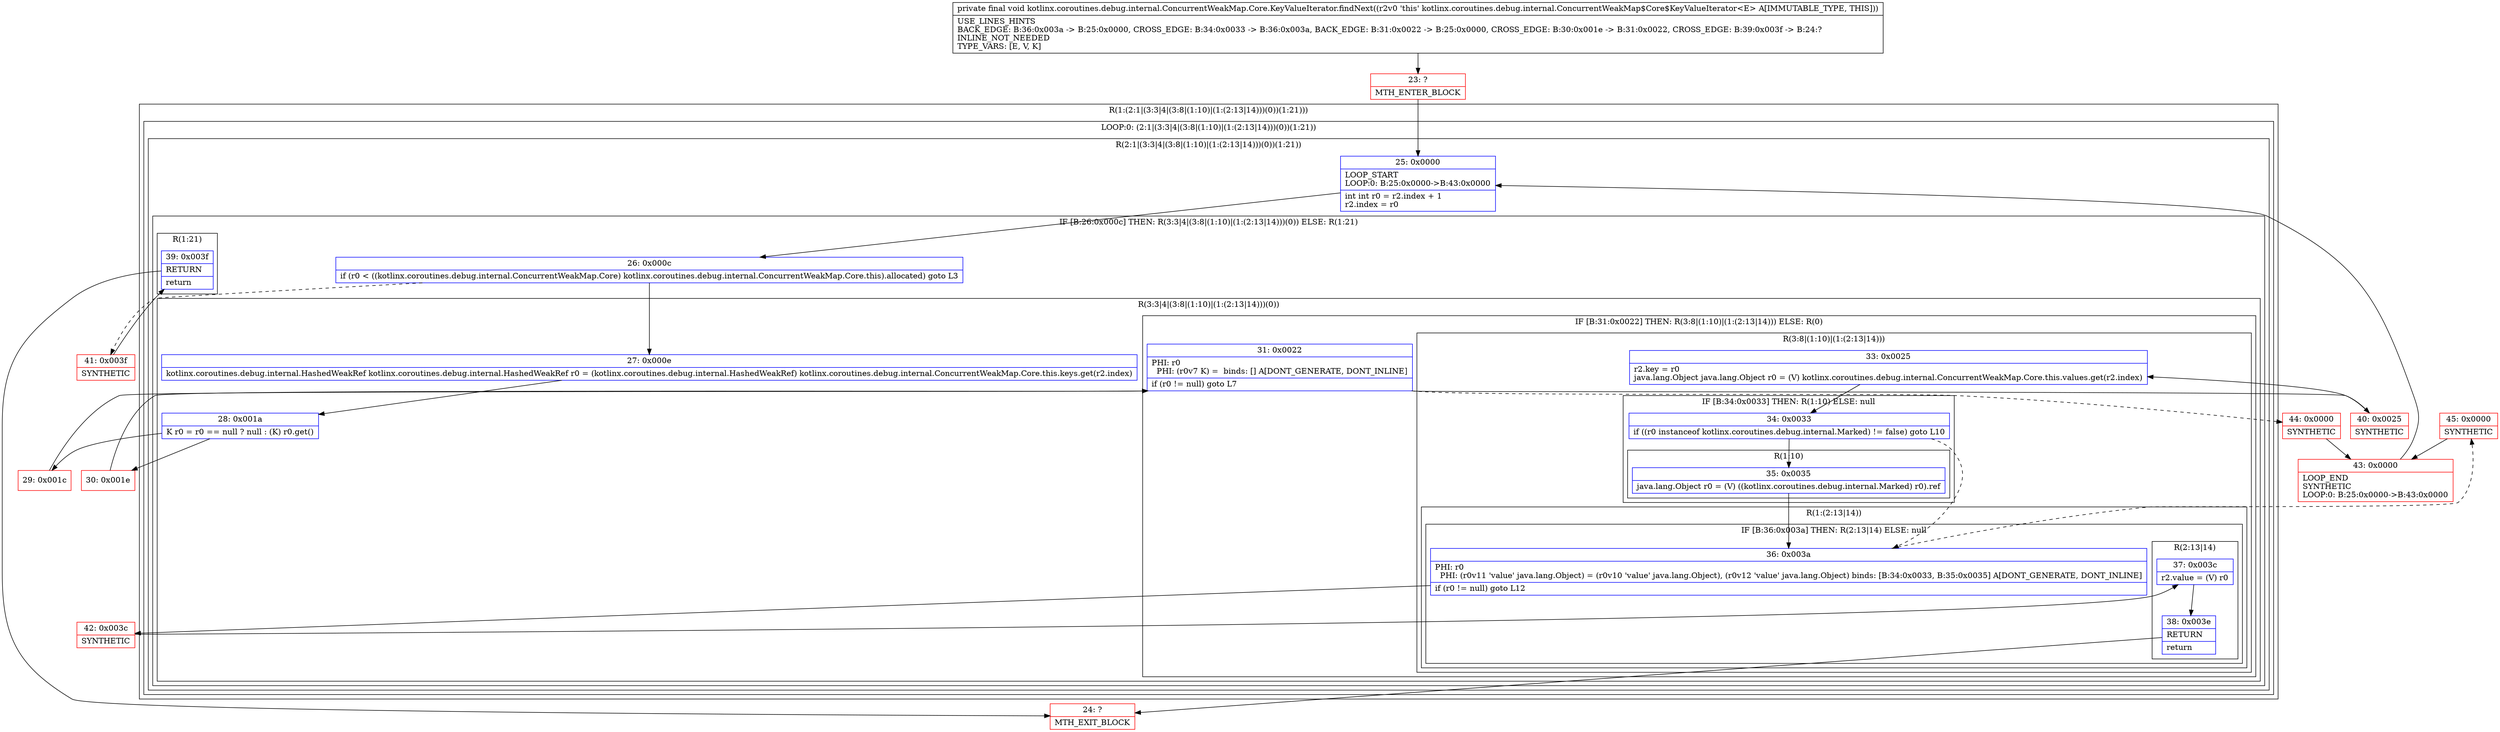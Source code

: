 digraph "CFG forkotlinx.coroutines.debug.internal.ConcurrentWeakMap.Core.KeyValueIterator.findNext()V" {
subgraph cluster_Region_1321780912 {
label = "R(1:(2:1|(3:3|4|(3:8|(1:10)|(1:(2:13|14)))(0))(1:21)))";
node [shape=record,color=blue];
subgraph cluster_LoopRegion_1720058581 {
label = "LOOP:0: (2:1|(3:3|4|(3:8|(1:10)|(1:(2:13|14)))(0))(1:21))";
node [shape=record,color=blue];
subgraph cluster_Region_284800394 {
label = "R(2:1|(3:3|4|(3:8|(1:10)|(1:(2:13|14)))(0))(1:21))";
node [shape=record,color=blue];
Node_25 [shape=record,label="{25\:\ 0x0000|LOOP_START\lLOOP:0: B:25:0x0000\-\>B:43:0x0000\l|int int r0 = r2.index + 1\lr2.index = r0\l}"];
subgraph cluster_IfRegion_1009487651 {
label = "IF [B:26:0x000c] THEN: R(3:3|4|(3:8|(1:10)|(1:(2:13|14)))(0)) ELSE: R(1:21)";
node [shape=record,color=blue];
Node_26 [shape=record,label="{26\:\ 0x000c|if (r0 \< ((kotlinx.coroutines.debug.internal.ConcurrentWeakMap.Core) kotlinx.coroutines.debug.internal.ConcurrentWeakMap.Core.this).allocated) goto L3\l}"];
subgraph cluster_Region_1126528591 {
label = "R(3:3|4|(3:8|(1:10)|(1:(2:13|14)))(0))";
node [shape=record,color=blue];
Node_27 [shape=record,label="{27\:\ 0x000e|kotlinx.coroutines.debug.internal.HashedWeakRef kotlinx.coroutines.debug.internal.HashedWeakRef r0 = (kotlinx.coroutines.debug.internal.HashedWeakRef) kotlinx.coroutines.debug.internal.ConcurrentWeakMap.Core.this.keys.get(r2.index)\l}"];
Node_28 [shape=record,label="{28\:\ 0x001a|K r0 = r0 == null ? null : (K) r0.get()\l}"];
subgraph cluster_IfRegion_291294064 {
label = "IF [B:31:0x0022] THEN: R(3:8|(1:10)|(1:(2:13|14))) ELSE: R(0)";
node [shape=record,color=blue];
Node_31 [shape=record,label="{31\:\ 0x0022|PHI: r0 \l  PHI: (r0v7 K) =  binds: [] A[DONT_GENERATE, DONT_INLINE]\l|if (r0 != null) goto L7\l}"];
subgraph cluster_Region_1280604468 {
label = "R(3:8|(1:10)|(1:(2:13|14)))";
node [shape=record,color=blue];
Node_33 [shape=record,label="{33\:\ 0x0025|r2.key = r0\ljava.lang.Object java.lang.Object r0 = (V) kotlinx.coroutines.debug.internal.ConcurrentWeakMap.Core.this.values.get(r2.index)\l}"];
subgraph cluster_IfRegion_1142499783 {
label = "IF [B:34:0x0033] THEN: R(1:10) ELSE: null";
node [shape=record,color=blue];
Node_34 [shape=record,label="{34\:\ 0x0033|if ((r0 instanceof kotlinx.coroutines.debug.internal.Marked) != false) goto L10\l}"];
subgraph cluster_Region_744928522 {
label = "R(1:10)";
node [shape=record,color=blue];
Node_35 [shape=record,label="{35\:\ 0x0035|java.lang.Object r0 = (V) ((kotlinx.coroutines.debug.internal.Marked) r0).ref\l}"];
}
}
subgraph cluster_Region_925486849 {
label = "R(1:(2:13|14))";
node [shape=record,color=blue];
subgraph cluster_IfRegion_870940031 {
label = "IF [B:36:0x003a] THEN: R(2:13|14) ELSE: null";
node [shape=record,color=blue];
Node_36 [shape=record,label="{36\:\ 0x003a|PHI: r0 \l  PHI: (r0v11 'value' java.lang.Object) = (r0v10 'value' java.lang.Object), (r0v12 'value' java.lang.Object) binds: [B:34:0x0033, B:35:0x0035] A[DONT_GENERATE, DONT_INLINE]\l|if (r0 != null) goto L12\l}"];
subgraph cluster_Region_1553678319 {
label = "R(2:13|14)";
node [shape=record,color=blue];
Node_37 [shape=record,label="{37\:\ 0x003c|r2.value = (V) r0\l}"];
Node_38 [shape=record,label="{38\:\ 0x003e|RETURN\l|return\l}"];
}
}
}
}
subgraph cluster_Region_1378971755 {
label = "R(0)";
node [shape=record,color=blue];
}
}
}
subgraph cluster_Region_1522844123 {
label = "R(1:21)";
node [shape=record,color=blue];
Node_39 [shape=record,label="{39\:\ 0x003f|RETURN\l|return\l}"];
}
}
}
}
}
Node_23 [shape=record,color=red,label="{23\:\ ?|MTH_ENTER_BLOCK\l}"];
Node_29 [shape=record,color=red,label="{29\:\ 0x001c}"];
Node_40 [shape=record,color=red,label="{40\:\ 0x0025|SYNTHETIC\l}"];
Node_42 [shape=record,color=red,label="{42\:\ 0x003c|SYNTHETIC\l}"];
Node_24 [shape=record,color=red,label="{24\:\ ?|MTH_EXIT_BLOCK\l}"];
Node_45 [shape=record,color=red,label="{45\:\ 0x0000|SYNTHETIC\l}"];
Node_43 [shape=record,color=red,label="{43\:\ 0x0000|LOOP_END\lSYNTHETIC\lLOOP:0: B:25:0x0000\-\>B:43:0x0000\l}"];
Node_44 [shape=record,color=red,label="{44\:\ 0x0000|SYNTHETIC\l}"];
Node_30 [shape=record,color=red,label="{30\:\ 0x001e}"];
Node_41 [shape=record,color=red,label="{41\:\ 0x003f|SYNTHETIC\l}"];
MethodNode[shape=record,label="{private final void kotlinx.coroutines.debug.internal.ConcurrentWeakMap.Core.KeyValueIterator.findNext((r2v0 'this' kotlinx.coroutines.debug.internal.ConcurrentWeakMap$Core$KeyValueIterator\<E\> A[IMMUTABLE_TYPE, THIS]))  | USE_LINES_HINTS\lBACK_EDGE: B:36:0x003a \-\> B:25:0x0000, CROSS_EDGE: B:34:0x0033 \-\> B:36:0x003a, BACK_EDGE: B:31:0x0022 \-\> B:25:0x0000, CROSS_EDGE: B:30:0x001e \-\> B:31:0x0022, CROSS_EDGE: B:39:0x003f \-\> B:24:?\lINLINE_NOT_NEEDED\lTYPE_VARS: [E, V, K]\l}"];
MethodNode -> Node_23;Node_25 -> Node_26;
Node_26 -> Node_27;
Node_26 -> Node_41[style=dashed];
Node_27 -> Node_28;
Node_28 -> Node_29;
Node_28 -> Node_30;
Node_31 -> Node_40;
Node_31 -> Node_44[style=dashed];
Node_33 -> Node_34;
Node_34 -> Node_35;
Node_34 -> Node_36[style=dashed];
Node_35 -> Node_36;
Node_36 -> Node_42;
Node_36 -> Node_45[style=dashed];
Node_37 -> Node_38;
Node_38 -> Node_24;
Node_39 -> Node_24;
Node_23 -> Node_25;
Node_29 -> Node_31;
Node_40 -> Node_33;
Node_42 -> Node_37;
Node_45 -> Node_43;
Node_43 -> Node_25;
Node_44 -> Node_43;
Node_30 -> Node_31;
Node_41 -> Node_39;
}

